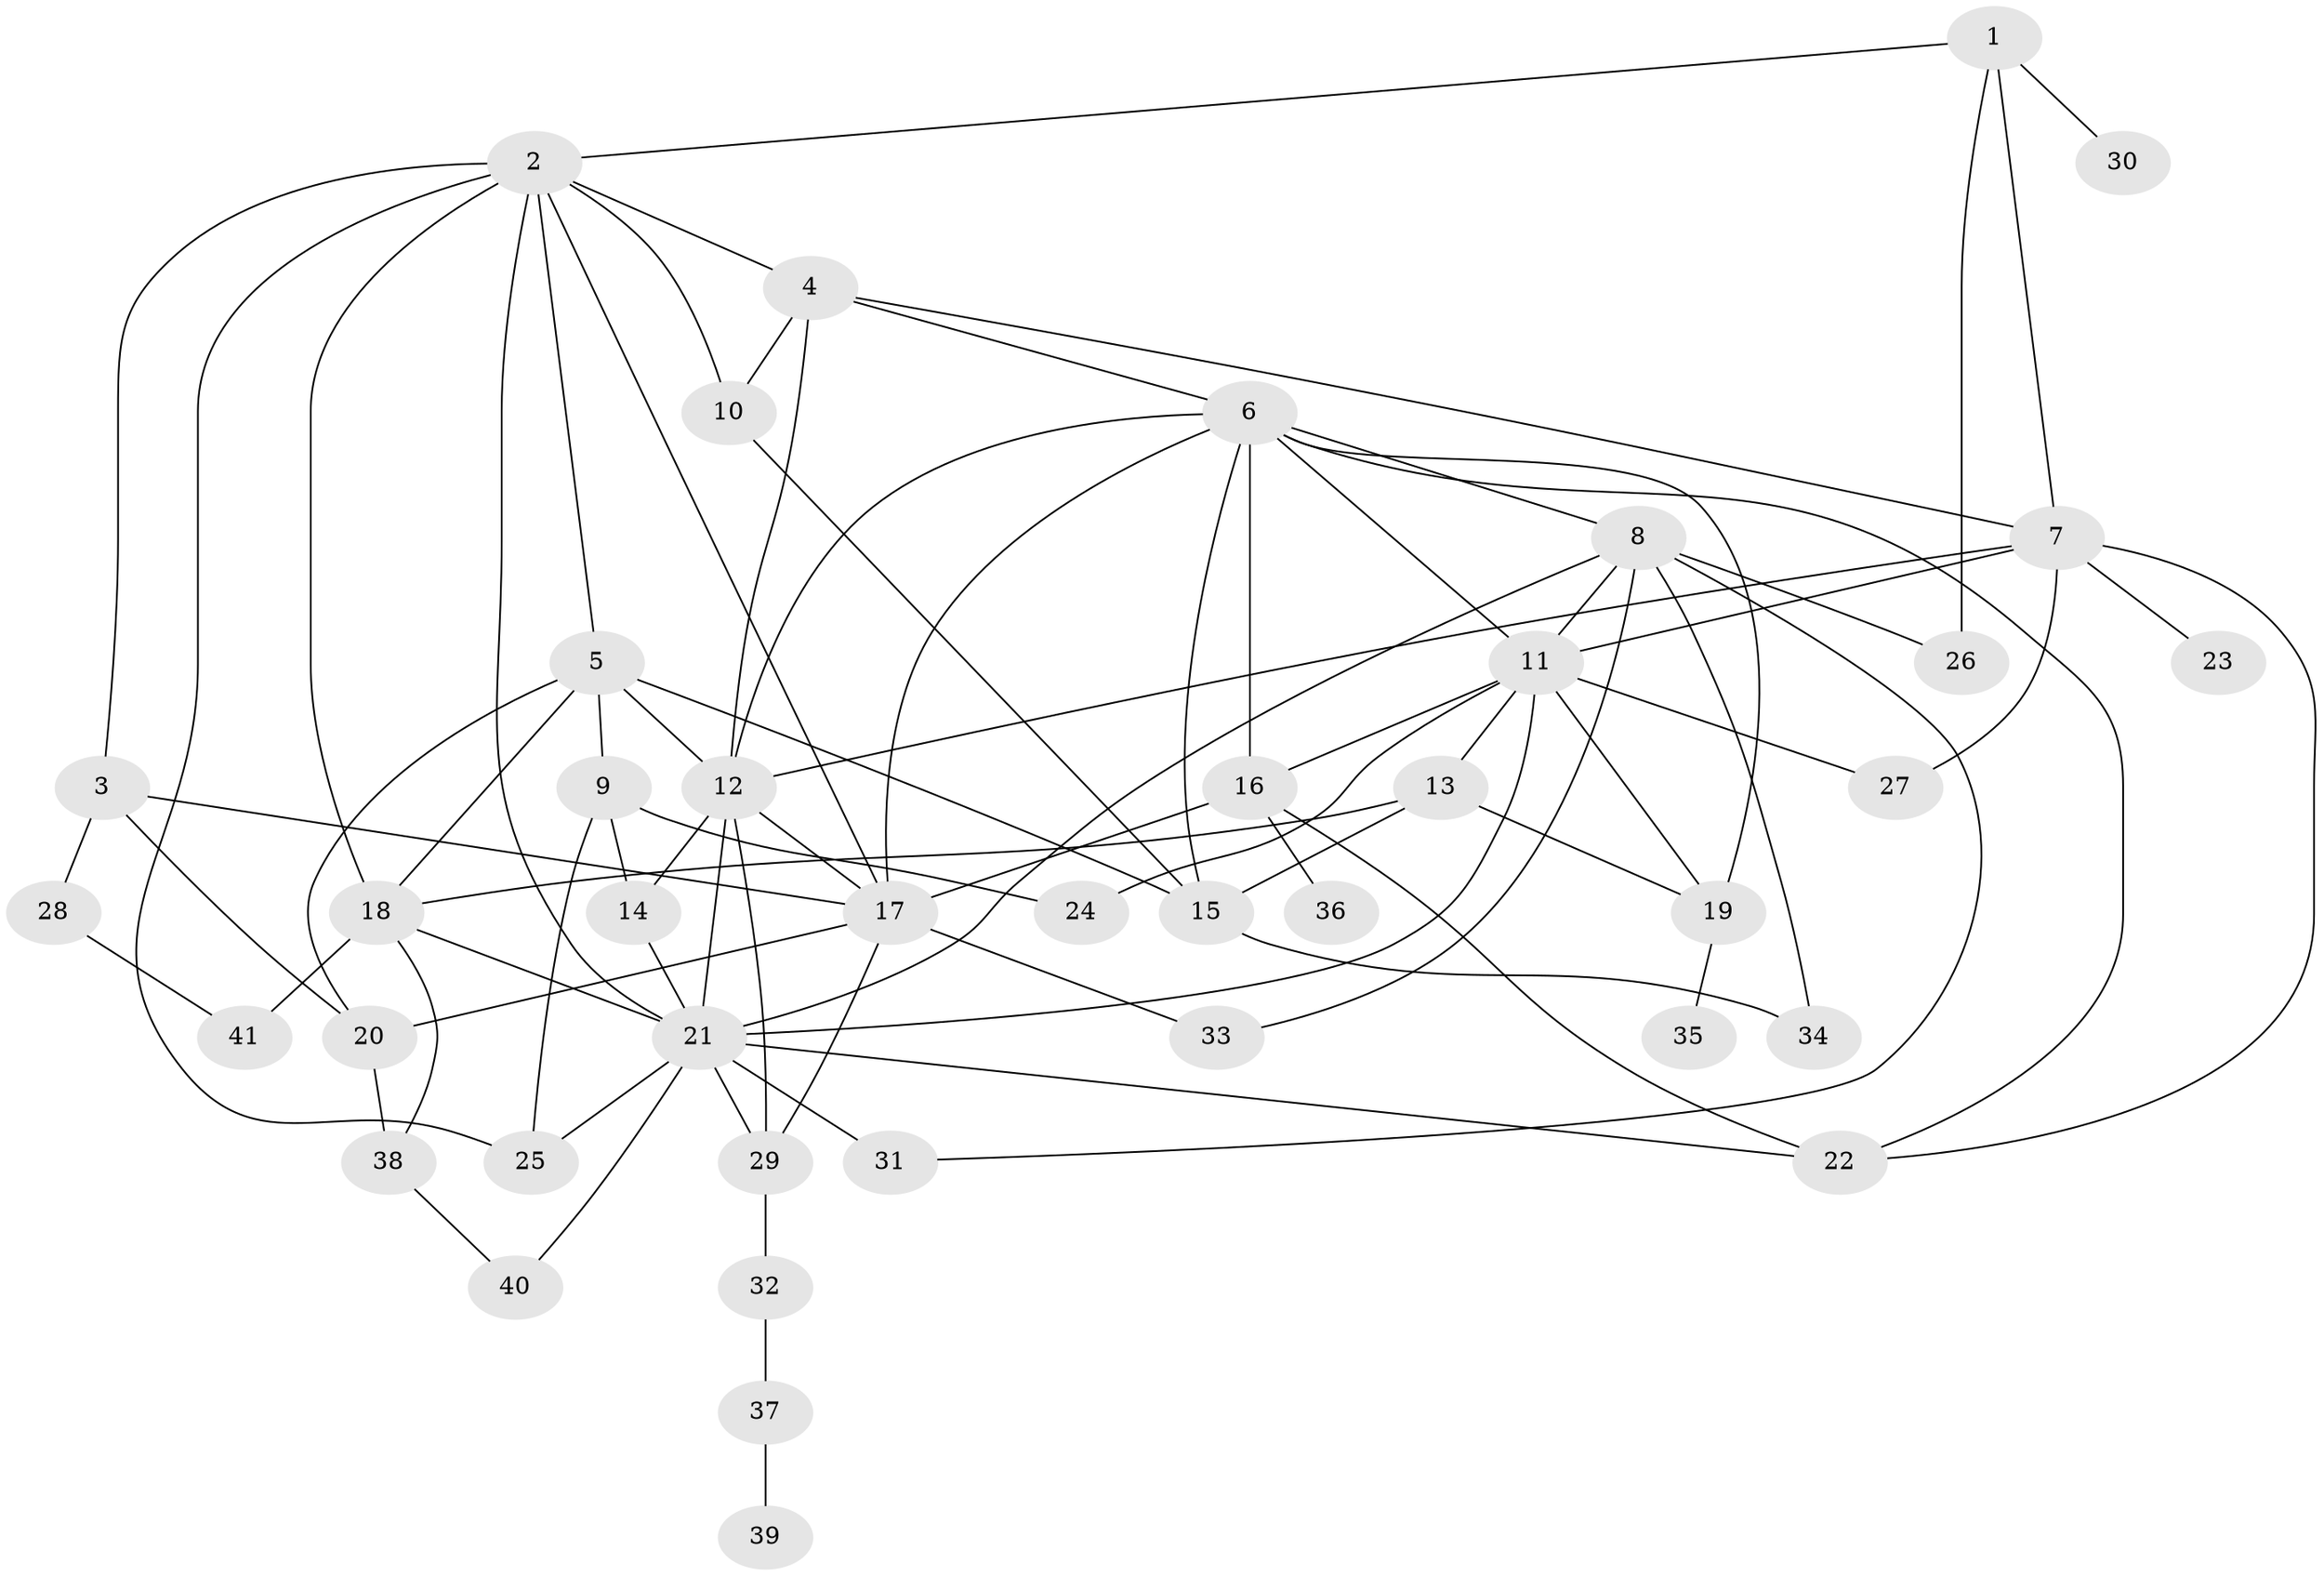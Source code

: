 // original degree distribution, {6: 0.022556390977443608, 8: 0.007518796992481203, 4: 0.15037593984962405, 5: 0.09774436090225563, 7: 0.007518796992481203, 2: 0.3233082706766917, 3: 0.19548872180451127, 1: 0.19548872180451127}
// Generated by graph-tools (version 1.1) at 2025/49/03/04/25 22:49:02]
// undirected, 41 vertices, 83 edges
graph export_dot {
  node [color=gray90,style=filled];
  1;
  2;
  3;
  4;
  5;
  6;
  7;
  8;
  9;
  10;
  11;
  12;
  13;
  14;
  15;
  16;
  17;
  18;
  19;
  20;
  21;
  22;
  23;
  24;
  25;
  26;
  27;
  28;
  29;
  30;
  31;
  32;
  33;
  34;
  35;
  36;
  37;
  38;
  39;
  40;
  41;
  1 -- 2 [weight=1.0];
  1 -- 7 [weight=1.0];
  1 -- 26 [weight=1.0];
  1 -- 30 [weight=1.0];
  2 -- 3 [weight=2.0];
  2 -- 4 [weight=2.0];
  2 -- 5 [weight=1.0];
  2 -- 10 [weight=1.0];
  2 -- 17 [weight=1.0];
  2 -- 18 [weight=2.0];
  2 -- 21 [weight=1.0];
  2 -- 25 [weight=1.0];
  3 -- 17 [weight=1.0];
  3 -- 20 [weight=1.0];
  3 -- 28 [weight=1.0];
  4 -- 6 [weight=1.0];
  4 -- 7 [weight=1.0];
  4 -- 10 [weight=1.0];
  4 -- 12 [weight=1.0];
  5 -- 9 [weight=2.0];
  5 -- 12 [weight=1.0];
  5 -- 15 [weight=1.0];
  5 -- 18 [weight=1.0];
  5 -- 20 [weight=1.0];
  6 -- 8 [weight=1.0];
  6 -- 11 [weight=1.0];
  6 -- 12 [weight=1.0];
  6 -- 15 [weight=1.0];
  6 -- 16 [weight=1.0];
  6 -- 17 [weight=1.0];
  6 -- 19 [weight=1.0];
  6 -- 22 [weight=1.0];
  7 -- 11 [weight=1.0];
  7 -- 12 [weight=1.0];
  7 -- 22 [weight=1.0];
  7 -- 23 [weight=1.0];
  7 -- 27 [weight=1.0];
  8 -- 11 [weight=1.0];
  8 -- 21 [weight=1.0];
  8 -- 26 [weight=1.0];
  8 -- 31 [weight=1.0];
  8 -- 33 [weight=1.0];
  8 -- 34 [weight=1.0];
  9 -- 14 [weight=3.0];
  9 -- 24 [weight=1.0];
  9 -- 25 [weight=1.0];
  10 -- 15 [weight=1.0];
  11 -- 13 [weight=1.0];
  11 -- 16 [weight=1.0];
  11 -- 19 [weight=1.0];
  11 -- 21 [weight=1.0];
  11 -- 24 [weight=1.0];
  11 -- 27 [weight=1.0];
  12 -- 14 [weight=1.0];
  12 -- 17 [weight=1.0];
  12 -- 21 [weight=3.0];
  12 -- 29 [weight=1.0];
  13 -- 15 [weight=1.0];
  13 -- 18 [weight=1.0];
  13 -- 19 [weight=1.0];
  14 -- 21 [weight=1.0];
  15 -- 34 [weight=1.0];
  16 -- 17 [weight=1.0];
  16 -- 22 [weight=1.0];
  16 -- 36 [weight=1.0];
  17 -- 20 [weight=2.0];
  17 -- 29 [weight=1.0];
  17 -- 33 [weight=1.0];
  18 -- 21 [weight=1.0];
  18 -- 38 [weight=1.0];
  18 -- 41 [weight=1.0];
  19 -- 35 [weight=1.0];
  20 -- 38 [weight=2.0];
  21 -- 22 [weight=1.0];
  21 -- 25 [weight=1.0];
  21 -- 29 [weight=1.0];
  21 -- 31 [weight=2.0];
  21 -- 40 [weight=1.0];
  28 -- 41 [weight=1.0];
  29 -- 32 [weight=2.0];
  32 -- 37 [weight=1.0];
  37 -- 39 [weight=1.0];
  38 -- 40 [weight=1.0];
}
